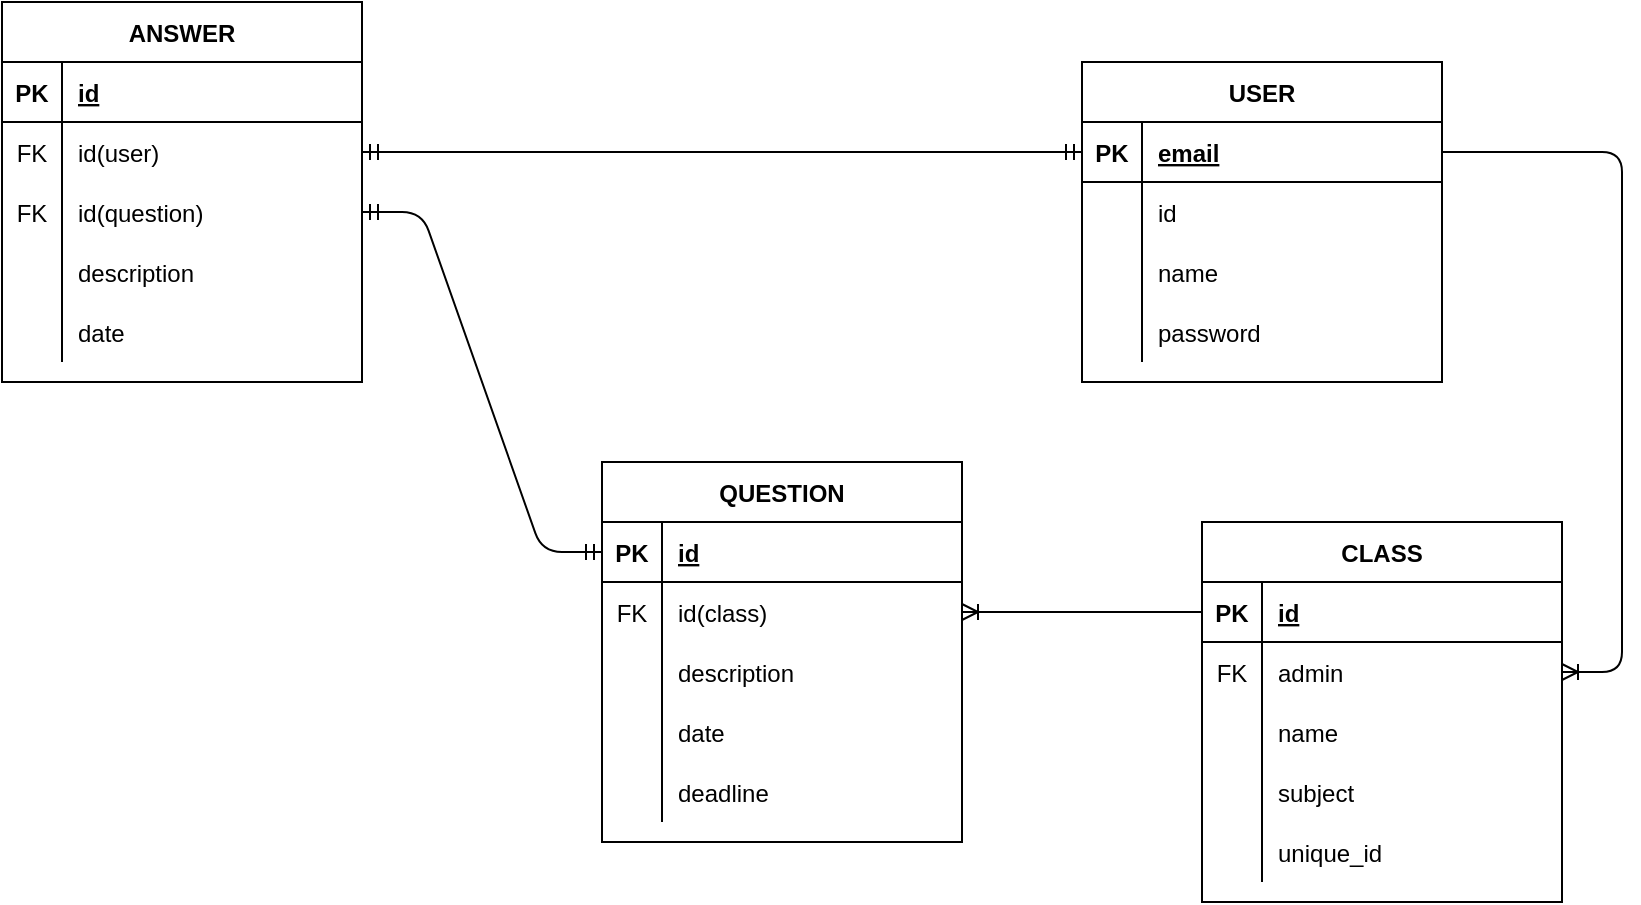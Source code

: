 <mxfile version="14.6.12" type="github">
  <diagram id="3f4kiPIsFEEJtEh4OK8G" name="Page-1">
    <mxGraphModel dx="2091" dy="717" grid="1" gridSize="10" guides="1" tooltips="1" connect="1" arrows="1" fold="1" page="0" pageScale="1" pageWidth="850" pageHeight="1100" math="0" shadow="0">
      <root>
        <mxCell id="0" />
        <mxCell id="1" parent="0" />
        <mxCell id="gwFRSZeuOXyH4kO-_OXj-1" value="USER" style="shape=table;startSize=30;container=1;collapsible=1;childLayout=tableLayout;fixedRows=1;rowLines=0;fontStyle=1;align=center;resizeLast=1;" vertex="1" parent="1">
          <mxGeometry x="70" y="80" width="180" height="160" as="geometry" />
        </mxCell>
        <mxCell id="gwFRSZeuOXyH4kO-_OXj-2" value="" style="shape=partialRectangle;collapsible=0;dropTarget=0;pointerEvents=0;fillColor=none;top=0;left=0;bottom=1;right=0;points=[[0,0.5],[1,0.5]];portConstraint=eastwest;" vertex="1" parent="gwFRSZeuOXyH4kO-_OXj-1">
          <mxGeometry y="30" width="180" height="30" as="geometry" />
        </mxCell>
        <mxCell id="gwFRSZeuOXyH4kO-_OXj-3" value="PK" style="shape=partialRectangle;connectable=0;fillColor=none;top=0;left=0;bottom=0;right=0;fontStyle=1;overflow=hidden;" vertex="1" parent="gwFRSZeuOXyH4kO-_OXj-2">
          <mxGeometry width="30" height="30" as="geometry" />
        </mxCell>
        <mxCell id="gwFRSZeuOXyH4kO-_OXj-4" value="email" style="shape=partialRectangle;connectable=0;fillColor=none;top=0;left=0;bottom=0;right=0;align=left;spacingLeft=6;fontStyle=5;overflow=hidden;" vertex="1" parent="gwFRSZeuOXyH4kO-_OXj-2">
          <mxGeometry x="30" width="150" height="30" as="geometry" />
        </mxCell>
        <mxCell id="gwFRSZeuOXyH4kO-_OXj-5" value="" style="shape=partialRectangle;collapsible=0;dropTarget=0;pointerEvents=0;fillColor=none;top=0;left=0;bottom=0;right=0;points=[[0,0.5],[1,0.5]];portConstraint=eastwest;" vertex="1" parent="gwFRSZeuOXyH4kO-_OXj-1">
          <mxGeometry y="60" width="180" height="30" as="geometry" />
        </mxCell>
        <mxCell id="gwFRSZeuOXyH4kO-_OXj-6" value="" style="shape=partialRectangle;connectable=0;fillColor=none;top=0;left=0;bottom=0;right=0;editable=1;overflow=hidden;" vertex="1" parent="gwFRSZeuOXyH4kO-_OXj-5">
          <mxGeometry width="30" height="30" as="geometry" />
        </mxCell>
        <mxCell id="gwFRSZeuOXyH4kO-_OXj-7" value="id" style="shape=partialRectangle;connectable=0;fillColor=none;top=0;left=0;bottom=0;right=0;align=left;spacingLeft=6;overflow=hidden;" vertex="1" parent="gwFRSZeuOXyH4kO-_OXj-5">
          <mxGeometry x="30" width="150" height="30" as="geometry" />
        </mxCell>
        <mxCell id="gwFRSZeuOXyH4kO-_OXj-8" value="" style="shape=partialRectangle;collapsible=0;dropTarget=0;pointerEvents=0;fillColor=none;top=0;left=0;bottom=0;right=0;points=[[0,0.5],[1,0.5]];portConstraint=eastwest;" vertex="1" parent="gwFRSZeuOXyH4kO-_OXj-1">
          <mxGeometry y="90" width="180" height="30" as="geometry" />
        </mxCell>
        <mxCell id="gwFRSZeuOXyH4kO-_OXj-9" value="" style="shape=partialRectangle;connectable=0;fillColor=none;top=0;left=0;bottom=0;right=0;editable=1;overflow=hidden;" vertex="1" parent="gwFRSZeuOXyH4kO-_OXj-8">
          <mxGeometry width="30" height="30" as="geometry" />
        </mxCell>
        <mxCell id="gwFRSZeuOXyH4kO-_OXj-10" value="name" style="shape=partialRectangle;connectable=0;fillColor=none;top=0;left=0;bottom=0;right=0;align=left;spacingLeft=6;overflow=hidden;" vertex="1" parent="gwFRSZeuOXyH4kO-_OXj-8">
          <mxGeometry x="30" width="150" height="30" as="geometry" />
        </mxCell>
        <mxCell id="gwFRSZeuOXyH4kO-_OXj-11" value="" style="shape=partialRectangle;collapsible=0;dropTarget=0;pointerEvents=0;fillColor=none;top=0;left=0;bottom=0;right=0;points=[[0,0.5],[1,0.5]];portConstraint=eastwest;" vertex="1" parent="gwFRSZeuOXyH4kO-_OXj-1">
          <mxGeometry y="120" width="180" height="30" as="geometry" />
        </mxCell>
        <mxCell id="gwFRSZeuOXyH4kO-_OXj-12" value="" style="shape=partialRectangle;connectable=0;fillColor=none;top=0;left=0;bottom=0;right=0;editable=1;overflow=hidden;" vertex="1" parent="gwFRSZeuOXyH4kO-_OXj-11">
          <mxGeometry width="30" height="30" as="geometry" />
        </mxCell>
        <mxCell id="gwFRSZeuOXyH4kO-_OXj-13" value="password" style="shape=partialRectangle;connectable=0;fillColor=none;top=0;left=0;bottom=0;right=0;align=left;spacingLeft=6;overflow=hidden;" vertex="1" parent="gwFRSZeuOXyH4kO-_OXj-11">
          <mxGeometry x="30" width="150" height="30" as="geometry" />
        </mxCell>
        <mxCell id="gwFRSZeuOXyH4kO-_OXj-14" value="CLASS" style="shape=table;startSize=30;container=1;collapsible=1;childLayout=tableLayout;fixedRows=1;rowLines=0;fontStyle=1;align=center;resizeLast=1;" vertex="1" parent="1">
          <mxGeometry x="130" y="310" width="180" height="190" as="geometry" />
        </mxCell>
        <mxCell id="gwFRSZeuOXyH4kO-_OXj-15" value="" style="shape=partialRectangle;collapsible=0;dropTarget=0;pointerEvents=0;fillColor=none;top=0;left=0;bottom=1;right=0;points=[[0,0.5],[1,0.5]];portConstraint=eastwest;" vertex="1" parent="gwFRSZeuOXyH4kO-_OXj-14">
          <mxGeometry y="30" width="180" height="30" as="geometry" />
        </mxCell>
        <mxCell id="gwFRSZeuOXyH4kO-_OXj-16" value="PK" style="shape=partialRectangle;connectable=0;fillColor=none;top=0;left=0;bottom=0;right=0;fontStyle=1;overflow=hidden;" vertex="1" parent="gwFRSZeuOXyH4kO-_OXj-15">
          <mxGeometry width="30" height="30" as="geometry" />
        </mxCell>
        <mxCell id="gwFRSZeuOXyH4kO-_OXj-17" value="id" style="shape=partialRectangle;connectable=0;fillColor=none;top=0;left=0;bottom=0;right=0;align=left;spacingLeft=6;fontStyle=5;overflow=hidden;" vertex="1" parent="gwFRSZeuOXyH4kO-_OXj-15">
          <mxGeometry x="30" width="150" height="30" as="geometry" />
        </mxCell>
        <mxCell id="gwFRSZeuOXyH4kO-_OXj-24" value="" style="shape=partialRectangle;collapsible=0;dropTarget=0;pointerEvents=0;fillColor=none;top=0;left=0;bottom=0;right=0;points=[[0,0.5],[1,0.5]];portConstraint=eastwest;" vertex="1" parent="gwFRSZeuOXyH4kO-_OXj-14">
          <mxGeometry y="60" width="180" height="30" as="geometry" />
        </mxCell>
        <mxCell id="gwFRSZeuOXyH4kO-_OXj-25" value="FK" style="shape=partialRectangle;connectable=0;fillColor=none;top=0;left=0;bottom=0;right=0;editable=1;overflow=hidden;" vertex="1" parent="gwFRSZeuOXyH4kO-_OXj-24">
          <mxGeometry width="30" height="30" as="geometry" />
        </mxCell>
        <mxCell id="gwFRSZeuOXyH4kO-_OXj-26" value="admin" style="shape=partialRectangle;connectable=0;fillColor=none;top=0;left=0;bottom=0;right=0;align=left;spacingLeft=6;overflow=hidden;" vertex="1" parent="gwFRSZeuOXyH4kO-_OXj-24">
          <mxGeometry x="30" width="150" height="30" as="geometry" />
        </mxCell>
        <mxCell id="gwFRSZeuOXyH4kO-_OXj-18" value="" style="shape=partialRectangle;collapsible=0;dropTarget=0;pointerEvents=0;fillColor=none;top=0;left=0;bottom=0;right=0;points=[[0,0.5],[1,0.5]];portConstraint=eastwest;" vertex="1" parent="gwFRSZeuOXyH4kO-_OXj-14">
          <mxGeometry y="90" width="180" height="30" as="geometry" />
        </mxCell>
        <mxCell id="gwFRSZeuOXyH4kO-_OXj-19" value="" style="shape=partialRectangle;connectable=0;fillColor=none;top=0;left=0;bottom=0;right=0;editable=1;overflow=hidden;" vertex="1" parent="gwFRSZeuOXyH4kO-_OXj-18">
          <mxGeometry width="30" height="30" as="geometry" />
        </mxCell>
        <mxCell id="gwFRSZeuOXyH4kO-_OXj-20" value="name" style="shape=partialRectangle;connectable=0;fillColor=none;top=0;left=0;bottom=0;right=0;align=left;spacingLeft=6;overflow=hidden;" vertex="1" parent="gwFRSZeuOXyH4kO-_OXj-18">
          <mxGeometry x="30" width="150" height="30" as="geometry" />
        </mxCell>
        <mxCell id="gwFRSZeuOXyH4kO-_OXj-21" value="" style="shape=partialRectangle;collapsible=0;dropTarget=0;pointerEvents=0;fillColor=none;top=0;left=0;bottom=0;right=0;points=[[0,0.5],[1,0.5]];portConstraint=eastwest;" vertex="1" parent="gwFRSZeuOXyH4kO-_OXj-14">
          <mxGeometry y="120" width="180" height="30" as="geometry" />
        </mxCell>
        <mxCell id="gwFRSZeuOXyH4kO-_OXj-22" value="" style="shape=partialRectangle;connectable=0;fillColor=none;top=0;left=0;bottom=0;right=0;editable=1;overflow=hidden;" vertex="1" parent="gwFRSZeuOXyH4kO-_OXj-21">
          <mxGeometry width="30" height="30" as="geometry" />
        </mxCell>
        <mxCell id="gwFRSZeuOXyH4kO-_OXj-23" value="subject" style="shape=partialRectangle;connectable=0;fillColor=none;top=0;left=0;bottom=0;right=0;align=left;spacingLeft=6;overflow=hidden;" vertex="1" parent="gwFRSZeuOXyH4kO-_OXj-21">
          <mxGeometry x="30" width="150" height="30" as="geometry" />
        </mxCell>
        <mxCell id="gwFRSZeuOXyH4kO-_OXj-40" value="" style="shape=partialRectangle;collapsible=0;dropTarget=0;pointerEvents=0;fillColor=none;top=0;left=0;bottom=0;right=0;points=[[0,0.5],[1,0.5]];portConstraint=eastwest;" vertex="1" parent="gwFRSZeuOXyH4kO-_OXj-14">
          <mxGeometry y="150" width="180" height="30" as="geometry" />
        </mxCell>
        <mxCell id="gwFRSZeuOXyH4kO-_OXj-41" value="" style="shape=partialRectangle;connectable=0;fillColor=none;top=0;left=0;bottom=0;right=0;editable=1;overflow=hidden;" vertex="1" parent="gwFRSZeuOXyH4kO-_OXj-40">
          <mxGeometry width="30" height="30" as="geometry" />
        </mxCell>
        <mxCell id="gwFRSZeuOXyH4kO-_OXj-42" value="unique_id" style="shape=partialRectangle;connectable=0;fillColor=none;top=0;left=0;bottom=0;right=0;align=left;spacingLeft=6;overflow=hidden;" vertex="1" parent="gwFRSZeuOXyH4kO-_OXj-40">
          <mxGeometry x="30" width="150" height="30" as="geometry" />
        </mxCell>
        <mxCell id="gwFRSZeuOXyH4kO-_OXj-27" value="QUESTION" style="shape=table;startSize=30;container=1;collapsible=1;childLayout=tableLayout;fixedRows=1;rowLines=0;fontStyle=1;align=center;resizeLast=1;" vertex="1" parent="1">
          <mxGeometry x="-170" y="280" width="180" height="190" as="geometry" />
        </mxCell>
        <mxCell id="gwFRSZeuOXyH4kO-_OXj-28" value="" style="shape=partialRectangle;collapsible=0;dropTarget=0;pointerEvents=0;fillColor=none;top=0;left=0;bottom=1;right=0;points=[[0,0.5],[1,0.5]];portConstraint=eastwest;" vertex="1" parent="gwFRSZeuOXyH4kO-_OXj-27">
          <mxGeometry y="30" width="180" height="30" as="geometry" />
        </mxCell>
        <mxCell id="gwFRSZeuOXyH4kO-_OXj-29" value="PK" style="shape=partialRectangle;connectable=0;fillColor=none;top=0;left=0;bottom=0;right=0;fontStyle=1;overflow=hidden;" vertex="1" parent="gwFRSZeuOXyH4kO-_OXj-28">
          <mxGeometry width="30" height="30" as="geometry" />
        </mxCell>
        <mxCell id="gwFRSZeuOXyH4kO-_OXj-30" value="id" style="shape=partialRectangle;connectable=0;fillColor=none;top=0;left=0;bottom=0;right=0;align=left;spacingLeft=6;fontStyle=5;overflow=hidden;" vertex="1" parent="gwFRSZeuOXyH4kO-_OXj-28">
          <mxGeometry x="30" width="150" height="30" as="geometry" />
        </mxCell>
        <mxCell id="gwFRSZeuOXyH4kO-_OXj-31" value="" style="shape=partialRectangle;collapsible=0;dropTarget=0;pointerEvents=0;fillColor=none;top=0;left=0;bottom=0;right=0;points=[[0,0.5],[1,0.5]];portConstraint=eastwest;" vertex="1" parent="gwFRSZeuOXyH4kO-_OXj-27">
          <mxGeometry y="60" width="180" height="30" as="geometry" />
        </mxCell>
        <mxCell id="gwFRSZeuOXyH4kO-_OXj-32" value="FK" style="shape=partialRectangle;connectable=0;fillColor=none;top=0;left=0;bottom=0;right=0;editable=1;overflow=hidden;" vertex="1" parent="gwFRSZeuOXyH4kO-_OXj-31">
          <mxGeometry width="30" height="30" as="geometry" />
        </mxCell>
        <mxCell id="gwFRSZeuOXyH4kO-_OXj-33" value="id(class)" style="shape=partialRectangle;connectable=0;fillColor=none;top=0;left=0;bottom=0;right=0;align=left;spacingLeft=6;overflow=hidden;" vertex="1" parent="gwFRSZeuOXyH4kO-_OXj-31">
          <mxGeometry x="30" width="150" height="30" as="geometry" />
        </mxCell>
        <mxCell id="gwFRSZeuOXyH4kO-_OXj-34" value="" style="shape=partialRectangle;collapsible=0;dropTarget=0;pointerEvents=0;fillColor=none;top=0;left=0;bottom=0;right=0;points=[[0,0.5],[1,0.5]];portConstraint=eastwest;" vertex="1" parent="gwFRSZeuOXyH4kO-_OXj-27">
          <mxGeometry y="90" width="180" height="30" as="geometry" />
        </mxCell>
        <mxCell id="gwFRSZeuOXyH4kO-_OXj-35" value="" style="shape=partialRectangle;connectable=0;fillColor=none;top=0;left=0;bottom=0;right=0;editable=1;overflow=hidden;" vertex="1" parent="gwFRSZeuOXyH4kO-_OXj-34">
          <mxGeometry width="30" height="30" as="geometry" />
        </mxCell>
        <mxCell id="gwFRSZeuOXyH4kO-_OXj-36" value="description" style="shape=partialRectangle;connectable=0;fillColor=none;top=0;left=0;bottom=0;right=0;align=left;spacingLeft=6;overflow=hidden;" vertex="1" parent="gwFRSZeuOXyH4kO-_OXj-34">
          <mxGeometry x="30" width="150" height="30" as="geometry" />
        </mxCell>
        <mxCell id="gwFRSZeuOXyH4kO-_OXj-37" value="" style="shape=partialRectangle;collapsible=0;dropTarget=0;pointerEvents=0;fillColor=none;top=0;left=0;bottom=0;right=0;points=[[0,0.5],[1,0.5]];portConstraint=eastwest;" vertex="1" parent="gwFRSZeuOXyH4kO-_OXj-27">
          <mxGeometry y="120" width="180" height="30" as="geometry" />
        </mxCell>
        <mxCell id="gwFRSZeuOXyH4kO-_OXj-38" value="" style="shape=partialRectangle;connectable=0;fillColor=none;top=0;left=0;bottom=0;right=0;editable=1;overflow=hidden;" vertex="1" parent="gwFRSZeuOXyH4kO-_OXj-37">
          <mxGeometry width="30" height="30" as="geometry" />
        </mxCell>
        <mxCell id="gwFRSZeuOXyH4kO-_OXj-39" value="date" style="shape=partialRectangle;connectable=0;fillColor=none;top=0;left=0;bottom=0;right=0;align=left;spacingLeft=6;overflow=hidden;" vertex="1" parent="gwFRSZeuOXyH4kO-_OXj-37">
          <mxGeometry x="30" width="150" height="30" as="geometry" />
        </mxCell>
        <mxCell id="gwFRSZeuOXyH4kO-_OXj-43" value="" style="shape=partialRectangle;collapsible=0;dropTarget=0;pointerEvents=0;fillColor=none;top=0;left=0;bottom=0;right=0;points=[[0,0.5],[1,0.5]];portConstraint=eastwest;" vertex="1" parent="gwFRSZeuOXyH4kO-_OXj-27">
          <mxGeometry y="150" width="180" height="30" as="geometry" />
        </mxCell>
        <mxCell id="gwFRSZeuOXyH4kO-_OXj-44" value="" style="shape=partialRectangle;connectable=0;fillColor=none;top=0;left=0;bottom=0;right=0;editable=1;overflow=hidden;" vertex="1" parent="gwFRSZeuOXyH4kO-_OXj-43">
          <mxGeometry width="30" height="30" as="geometry" />
        </mxCell>
        <mxCell id="gwFRSZeuOXyH4kO-_OXj-45" value="deadline" style="shape=partialRectangle;connectable=0;fillColor=none;top=0;left=0;bottom=0;right=0;align=left;spacingLeft=6;overflow=hidden;" vertex="1" parent="gwFRSZeuOXyH4kO-_OXj-43">
          <mxGeometry x="30" width="150" height="30" as="geometry" />
        </mxCell>
        <mxCell id="gwFRSZeuOXyH4kO-_OXj-65" value="ANSWER" style="shape=table;startSize=30;container=1;collapsible=1;childLayout=tableLayout;fixedRows=1;rowLines=0;fontStyle=1;align=center;resizeLast=1;" vertex="1" parent="1">
          <mxGeometry x="-470" y="50" width="180" height="190" as="geometry" />
        </mxCell>
        <mxCell id="gwFRSZeuOXyH4kO-_OXj-66" value="" style="shape=partialRectangle;collapsible=0;dropTarget=0;pointerEvents=0;fillColor=none;top=0;left=0;bottom=1;right=0;points=[[0,0.5],[1,0.5]];portConstraint=eastwest;" vertex="1" parent="gwFRSZeuOXyH4kO-_OXj-65">
          <mxGeometry y="30" width="180" height="30" as="geometry" />
        </mxCell>
        <mxCell id="gwFRSZeuOXyH4kO-_OXj-67" value="PK" style="shape=partialRectangle;connectable=0;fillColor=none;top=0;left=0;bottom=0;right=0;fontStyle=1;overflow=hidden;" vertex="1" parent="gwFRSZeuOXyH4kO-_OXj-66">
          <mxGeometry width="30" height="30" as="geometry" />
        </mxCell>
        <mxCell id="gwFRSZeuOXyH4kO-_OXj-68" value="id" style="shape=partialRectangle;connectable=0;fillColor=none;top=0;left=0;bottom=0;right=0;align=left;spacingLeft=6;fontStyle=5;overflow=hidden;" vertex="1" parent="gwFRSZeuOXyH4kO-_OXj-66">
          <mxGeometry x="30" width="150" height="30" as="geometry" />
        </mxCell>
        <mxCell id="gwFRSZeuOXyH4kO-_OXj-78" value="" style="shape=partialRectangle;collapsible=0;dropTarget=0;pointerEvents=0;fillColor=none;top=0;left=0;bottom=0;right=0;points=[[0,0.5],[1,0.5]];portConstraint=eastwest;" vertex="1" parent="gwFRSZeuOXyH4kO-_OXj-65">
          <mxGeometry y="60" width="180" height="30" as="geometry" />
        </mxCell>
        <mxCell id="gwFRSZeuOXyH4kO-_OXj-79" value="FK" style="shape=partialRectangle;connectable=0;fillColor=none;top=0;left=0;bottom=0;right=0;editable=1;overflow=hidden;" vertex="1" parent="gwFRSZeuOXyH4kO-_OXj-78">
          <mxGeometry width="30" height="30" as="geometry" />
        </mxCell>
        <mxCell id="gwFRSZeuOXyH4kO-_OXj-80" value="id(user)" style="shape=partialRectangle;connectable=0;fillColor=none;top=0;left=0;bottom=0;right=0;align=left;spacingLeft=6;overflow=hidden;" vertex="1" parent="gwFRSZeuOXyH4kO-_OXj-78">
          <mxGeometry x="30" width="150" height="30" as="geometry" />
        </mxCell>
        <mxCell id="gwFRSZeuOXyH4kO-_OXj-69" value="" style="shape=partialRectangle;collapsible=0;dropTarget=0;pointerEvents=0;fillColor=none;top=0;left=0;bottom=0;right=0;points=[[0,0.5],[1,0.5]];portConstraint=eastwest;" vertex="1" parent="gwFRSZeuOXyH4kO-_OXj-65">
          <mxGeometry y="90" width="180" height="30" as="geometry" />
        </mxCell>
        <mxCell id="gwFRSZeuOXyH4kO-_OXj-70" value="FK" style="shape=partialRectangle;connectable=0;fillColor=none;top=0;left=0;bottom=0;right=0;editable=1;overflow=hidden;" vertex="1" parent="gwFRSZeuOXyH4kO-_OXj-69">
          <mxGeometry width="30" height="30" as="geometry" />
        </mxCell>
        <mxCell id="gwFRSZeuOXyH4kO-_OXj-71" value="id(question)" style="shape=partialRectangle;connectable=0;fillColor=none;top=0;left=0;bottom=0;right=0;align=left;spacingLeft=6;overflow=hidden;" vertex="1" parent="gwFRSZeuOXyH4kO-_OXj-69">
          <mxGeometry x="30" width="150" height="30" as="geometry" />
        </mxCell>
        <mxCell id="gwFRSZeuOXyH4kO-_OXj-72" value="" style="shape=partialRectangle;collapsible=0;dropTarget=0;pointerEvents=0;fillColor=none;top=0;left=0;bottom=0;right=0;points=[[0,0.5],[1,0.5]];portConstraint=eastwest;" vertex="1" parent="gwFRSZeuOXyH4kO-_OXj-65">
          <mxGeometry y="120" width="180" height="30" as="geometry" />
        </mxCell>
        <mxCell id="gwFRSZeuOXyH4kO-_OXj-73" value="" style="shape=partialRectangle;connectable=0;fillColor=none;top=0;left=0;bottom=0;right=0;editable=1;overflow=hidden;" vertex="1" parent="gwFRSZeuOXyH4kO-_OXj-72">
          <mxGeometry width="30" height="30" as="geometry" />
        </mxCell>
        <mxCell id="gwFRSZeuOXyH4kO-_OXj-74" value="description" style="shape=partialRectangle;connectable=0;fillColor=none;top=0;left=0;bottom=0;right=0;align=left;spacingLeft=6;overflow=hidden;" vertex="1" parent="gwFRSZeuOXyH4kO-_OXj-72">
          <mxGeometry x="30" width="150" height="30" as="geometry" />
        </mxCell>
        <mxCell id="gwFRSZeuOXyH4kO-_OXj-75" value="" style="shape=partialRectangle;collapsible=0;dropTarget=0;pointerEvents=0;fillColor=none;top=0;left=0;bottom=0;right=0;points=[[0,0.5],[1,0.5]];portConstraint=eastwest;" vertex="1" parent="gwFRSZeuOXyH4kO-_OXj-65">
          <mxGeometry y="150" width="180" height="30" as="geometry" />
        </mxCell>
        <mxCell id="gwFRSZeuOXyH4kO-_OXj-76" value="" style="shape=partialRectangle;connectable=0;fillColor=none;top=0;left=0;bottom=0;right=0;editable=1;overflow=hidden;" vertex="1" parent="gwFRSZeuOXyH4kO-_OXj-75">
          <mxGeometry width="30" height="30" as="geometry" />
        </mxCell>
        <mxCell id="gwFRSZeuOXyH4kO-_OXj-77" value="date" style="shape=partialRectangle;connectable=0;fillColor=none;top=0;left=0;bottom=0;right=0;align=left;spacingLeft=6;overflow=hidden;" vertex="1" parent="gwFRSZeuOXyH4kO-_OXj-75">
          <mxGeometry x="30" width="150" height="30" as="geometry" />
        </mxCell>
        <mxCell id="gwFRSZeuOXyH4kO-_OXj-84" value="" style="edgeStyle=entityRelationEdgeStyle;fontSize=12;html=1;endArrow=ERoneToMany;exitX=1;exitY=0.5;exitDx=0;exitDy=0;" edge="1" parent="1" source="gwFRSZeuOXyH4kO-_OXj-2" target="gwFRSZeuOXyH4kO-_OXj-24">
          <mxGeometry width="100" height="100" relative="1" as="geometry">
            <mxPoint x="310" y="170" as="sourcePoint" />
            <mxPoint x="410" y="70" as="targetPoint" />
          </mxGeometry>
        </mxCell>
        <mxCell id="gwFRSZeuOXyH4kO-_OXj-85" value="" style="edgeStyle=entityRelationEdgeStyle;fontSize=12;html=1;endArrow=ERoneToMany;exitX=0;exitY=0.5;exitDx=0;exitDy=0;entryX=1;entryY=0.5;entryDx=0;entryDy=0;" edge="1" parent="1" source="gwFRSZeuOXyH4kO-_OXj-15" target="gwFRSZeuOXyH4kO-_OXj-31">
          <mxGeometry width="100" height="100" relative="1" as="geometry">
            <mxPoint y="600" as="sourcePoint" />
            <mxPoint x="100" y="500" as="targetPoint" />
          </mxGeometry>
        </mxCell>
        <mxCell id="gwFRSZeuOXyH4kO-_OXj-86" value="" style="edgeStyle=entityRelationEdgeStyle;fontSize=12;html=1;endArrow=ERmandOne;startArrow=ERmandOne;entryX=0;entryY=0.5;entryDx=0;entryDy=0;exitX=1;exitY=0.5;exitDx=0;exitDy=0;" edge="1" parent="1" source="gwFRSZeuOXyH4kO-_OXj-69" target="gwFRSZeuOXyH4kO-_OXj-28">
          <mxGeometry width="100" height="100" relative="1" as="geometry">
            <mxPoint x="-360" y="600" as="sourcePoint" />
            <mxPoint x="-260" y="500" as="targetPoint" />
          </mxGeometry>
        </mxCell>
        <mxCell id="gwFRSZeuOXyH4kO-_OXj-87" value="" style="edgeStyle=entityRelationEdgeStyle;fontSize=12;html=1;endArrow=ERmandOne;startArrow=ERmandOne;entryX=0;entryY=0.5;entryDx=0;entryDy=0;exitX=1;exitY=0.5;exitDx=0;exitDy=0;" edge="1" parent="1" source="gwFRSZeuOXyH4kO-_OXj-78" target="gwFRSZeuOXyH4kO-_OXj-2">
          <mxGeometry width="100" height="100" relative="1" as="geometry">
            <mxPoint x="-310" y="180" as="sourcePoint" />
            <mxPoint x="-210" y="80" as="targetPoint" />
          </mxGeometry>
        </mxCell>
      </root>
    </mxGraphModel>
  </diagram>
</mxfile>
